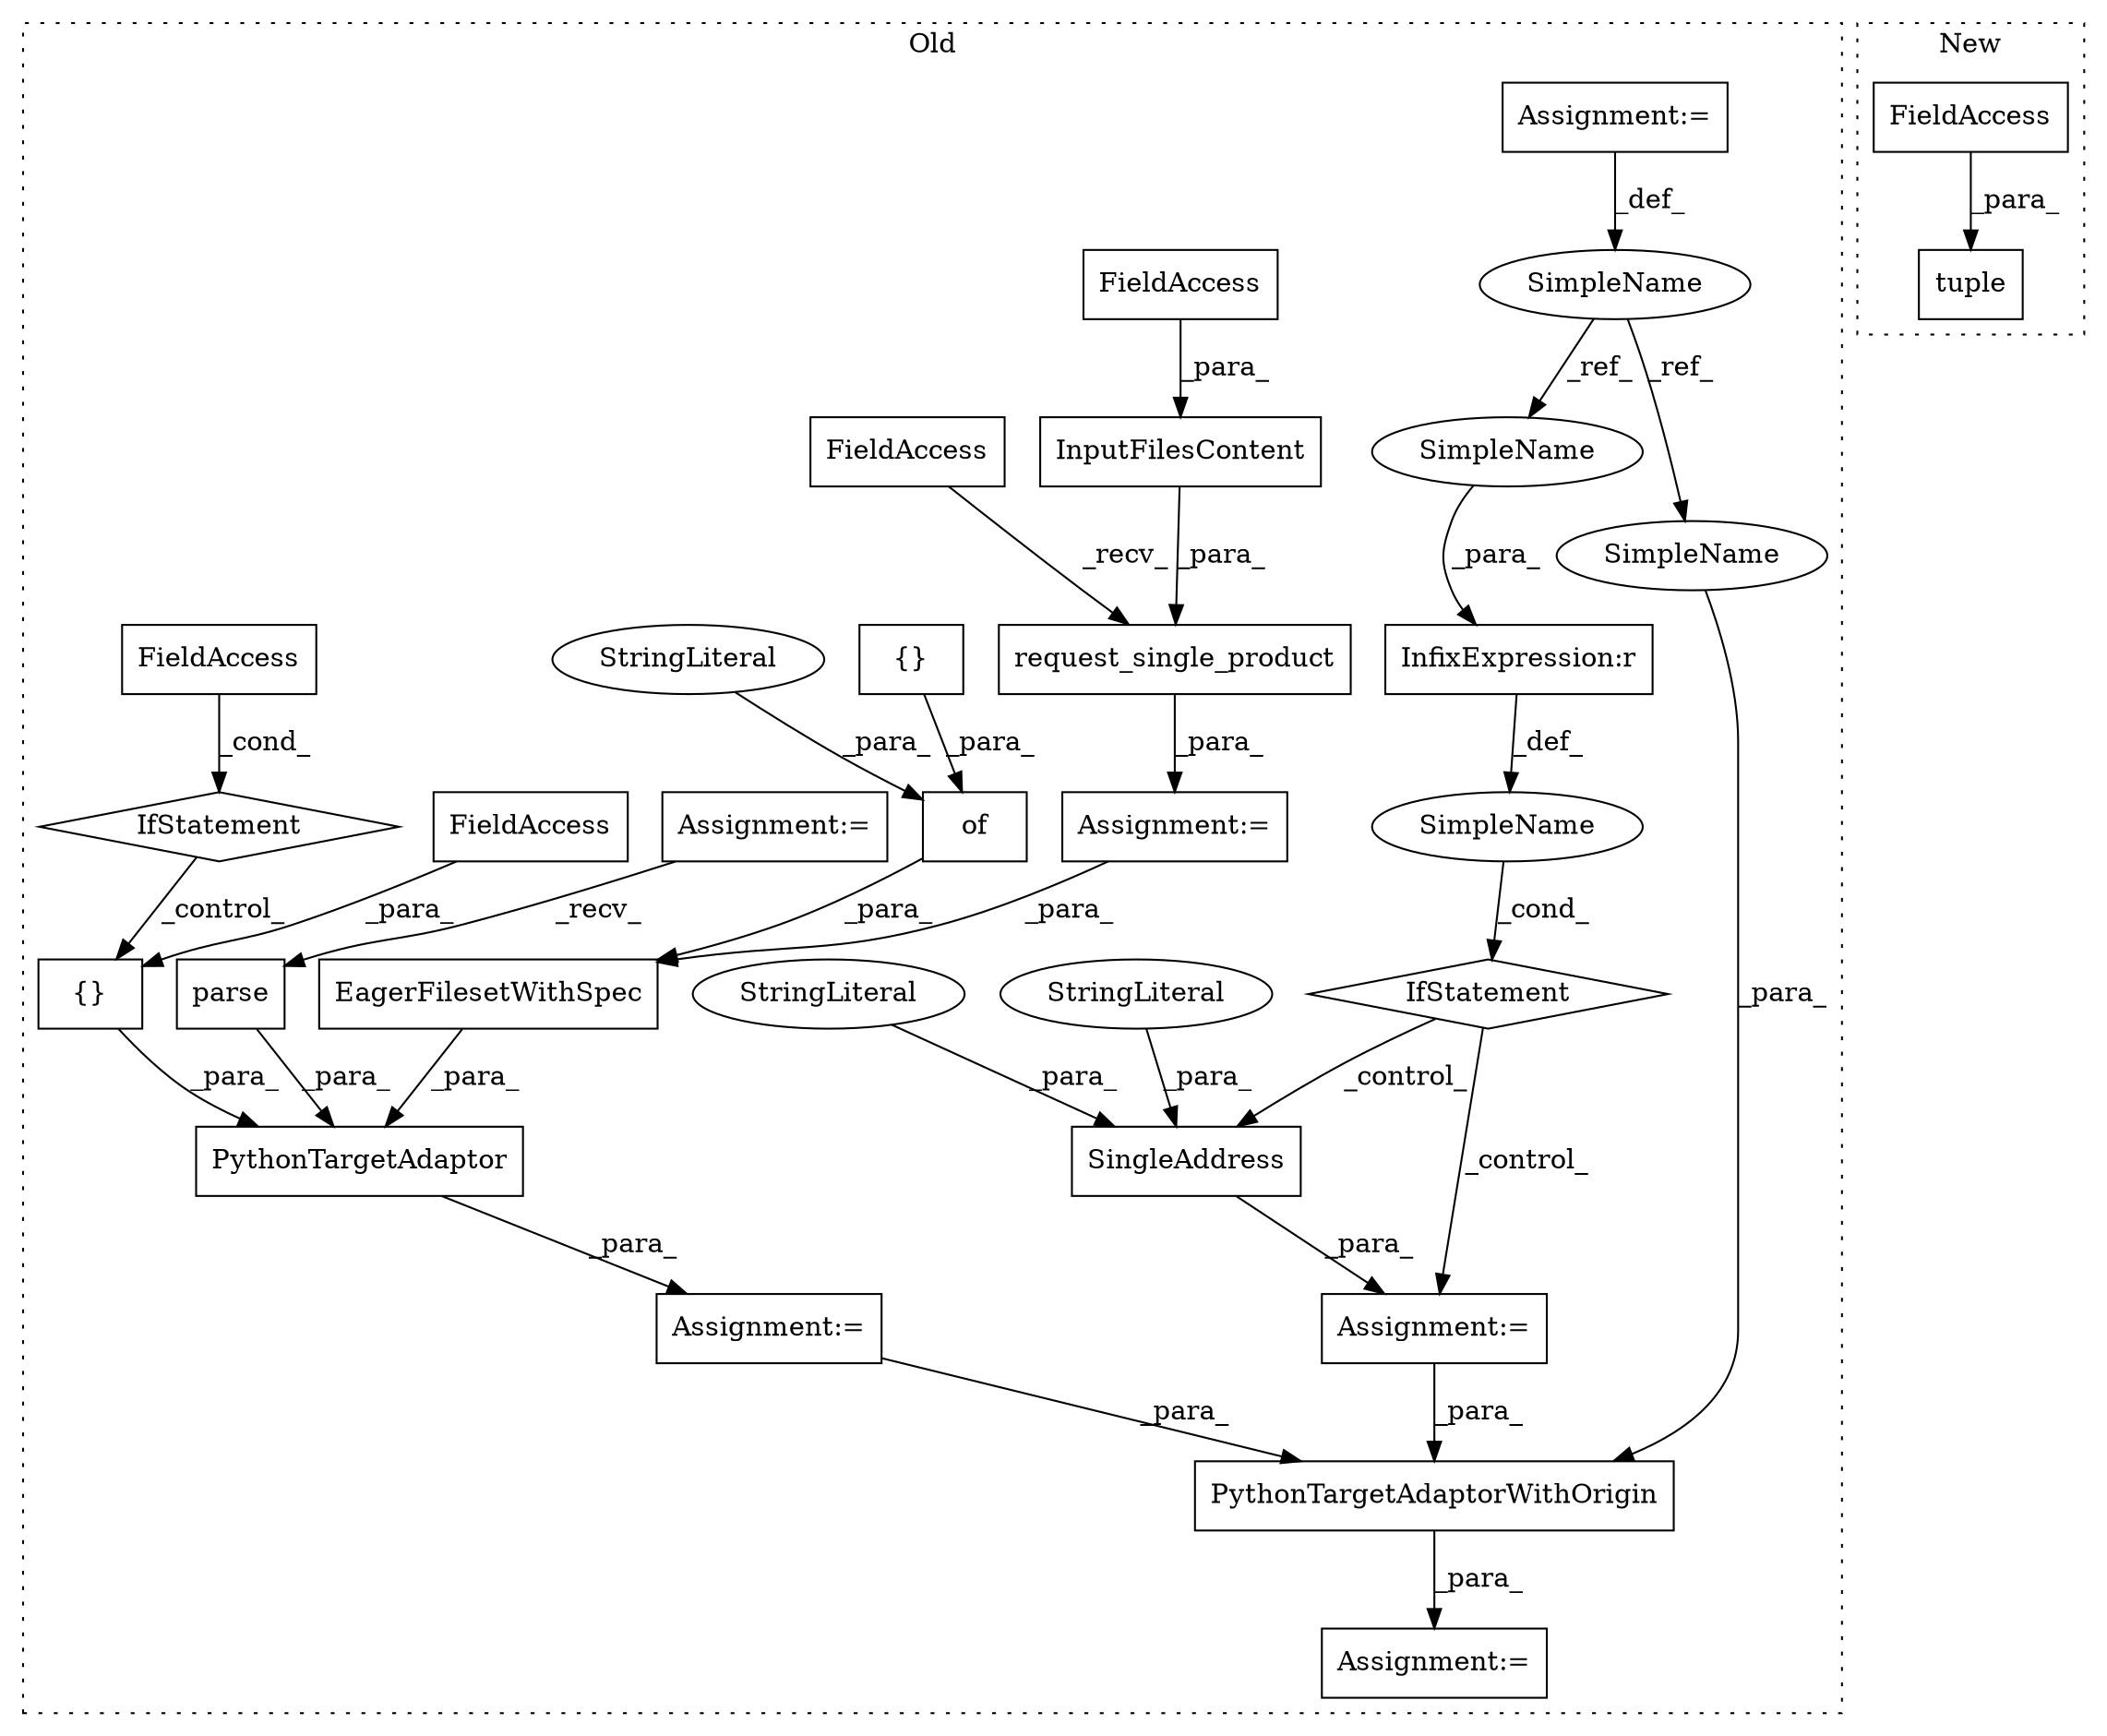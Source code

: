 digraph G {
subgraph cluster0 {
1 [label="of" a="32" s="2216,2238" l="3,1" shape="box"];
3 [label="StringLiteral" a="45" s="2219" l="7" shape="ellipse"];
4 [label="Assignment:=" a="7" s="2442" l="1" shape="box"];
5 [label="Assignment:=" a="7" s="2080" l="1" shape="box"];
6 [label="InputFilesContent" a="32" s="2118,2148" l="18,1" shape="box"];
7 [label="SingleAddress" a="32" s="2394,2423" l="14,1" shape="box"];
8 [label="EagerFilesetWithSpec" a="32" s="2184,2254" l="21,1" shape="box"];
9 [label="request_single_product" a="32" s="2086,2149" l="23,1" shape="box"];
10 [label="FieldAccess" a="22" s="2136" l="12" shape="box"];
11 [label="FieldAccess" a="22" s="2081" l="4" shape="box"];
13 [label="IfStatement" a="25" s="2359,2377" l="4,2" shape="diamond"];
14 [label="{}" a="4" s="2236" l="2" shape="box"];
15 [label="SimpleName" a="42" s="" l="" shape="ellipse"];
16 [label="parse" a="32" s="2264,2283" l="6,1" shape="box"];
17 [label="StringLiteral" a="45" s="2408" l="6" shape="ellipse"];
18 [label="StringLiteral" a="45" s="2415" l="8" shape="ellipse"];
19 [label="InfixExpression:r" a="27" s="2369" l="4" shape="box"];
20 [label="Assignment:=" a="7" s="2163" l="1" shape="box"];
21 [label="Assignment:=" a="7" s="2393" l="1" shape="box"];
22 [label="Assignment:=" a="7" s="1724" l="6" shape="box"];
23 [label="{}" a="4" s="2320,2344" l="1,1" shape="box"];
24 [label="PythonTargetAdaptor" a="32" s="2164,2352" l="20,1" shape="box"];
25 [label="SimpleName" a="42" s="1724" l="6" shape="ellipse"];
26 [label="PythonTargetAdaptorWithOrigin" a="32" s="2456,2500" l="30,1" shape="box"];
27 [label="FieldAccess" a="22" s="2321" l="23" shape="box"];
28 [label="FieldAccess" a="22" s="2285" l="23" shape="box"];
29 [label="IfStatement" a="25" s="2308" l="3" shape="diamond"];
30 [label="Assignment:=" a="7" s="1707" l="7" shape="box"];
31 [label="SimpleName" a="42" s="2494" l="6" shape="ellipse"];
32 [label="SimpleName" a="42" s="2363" l="6" shape="ellipse"];
label = "Old";
style="dotted";
}
subgraph cluster1 {
2 [label="tuple" a="32" s="2585,2598" l="6,1" shape="box"];
12 [label="FieldAccess" a="22" s="2591" l="7" shape="box"];
label = "New";
style="dotted";
}
1 -> 8 [label="_para_"];
3 -> 1 [label="_para_"];
5 -> 8 [label="_para_"];
6 -> 9 [label="_para_"];
7 -> 21 [label="_para_"];
8 -> 24 [label="_para_"];
9 -> 5 [label="_para_"];
10 -> 6 [label="_para_"];
11 -> 9 [label="_recv_"];
12 -> 2 [label="_para_"];
13 -> 7 [label="_control_"];
13 -> 21 [label="_control_"];
14 -> 1 [label="_para_"];
15 -> 13 [label="_cond_"];
16 -> 24 [label="_para_"];
17 -> 7 [label="_para_"];
18 -> 7 [label="_para_"];
19 -> 15 [label="_def_"];
20 -> 26 [label="_para_"];
21 -> 26 [label="_para_"];
22 -> 25 [label="_def_"];
23 -> 24 [label="_para_"];
24 -> 20 [label="_para_"];
25 -> 31 [label="_ref_"];
25 -> 32 [label="_ref_"];
26 -> 4 [label="_para_"];
27 -> 23 [label="_para_"];
28 -> 29 [label="_cond_"];
29 -> 23 [label="_control_"];
30 -> 16 [label="_recv_"];
31 -> 26 [label="_para_"];
32 -> 19 [label="_para_"];
}